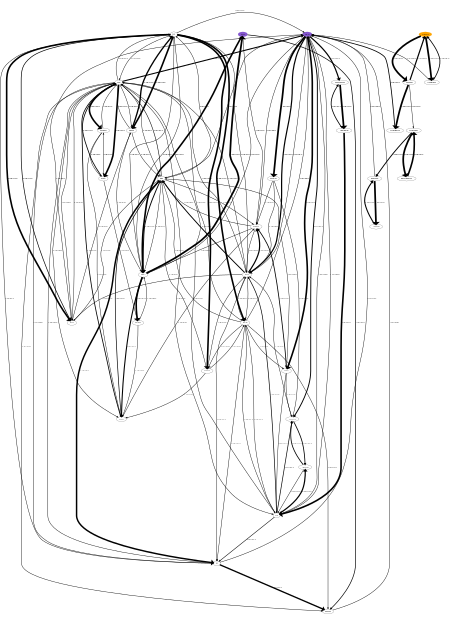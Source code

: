 digraph {
    graph [b="0,0,1558,558", rankdir=TB, center=true, splines=True, size="3,5!", dpi=400, ratio="fill"];
	NO -> N2 [label="2.6E-01%" fontcolor=black fontname=serif fontsize=16 penwidth=3]
	NO -> NNH [label="2.6E-02%" fontcolor=black fontname=serif fontsize=16 penwidth=3]
	NO -> NH [label="1.5E-01%" fontcolor=black fontname=serif fontsize=16 penwidth=3]
	NO -> HNO [label="4.5E+00%" fontcolor=black fontname=serif fontsize=16 penwidth=3]
	NO -> HONO [label="1.0E+02%" fontcolor=black fontname=serif fontsize=16 penwidth=12]
	NO -> N [label="3.1E+00%" fontcolor=black fontname=serif fontsize=16 penwidth=3]
	NO -> N2O [label="9.5E-02%" fontcolor=black fontname=serif fontsize=16 penwidth=3]
	NO -> NO2 [label="9.8E+01%" fontcolor=black fontname=serif fontsize=16 penwidth=12]
	NO -> HCN [label="5.3E+01%" fontcolor=black fontname=serif fontsize=16 penwidth=8]
	NO -> CN [label="5.3E-02%" fontcolor=black fontname=serif fontsize=16 penwidth=3]
	NO -> NCO [label="1.8E+00%" fontcolor=black fontname=serif fontsize=16 penwidth=3]
	NO -> H2CN [label="7.3E+00%" fontcolor=black fontname=serif fontsize=16 penwidth=3]
	HNO -> NO [label="3.1E+01%" fontcolor=black fontname=serif fontsize=16 penwidth=6]
	HNO -> HNCO [label="1.7E-02%" fontcolor=black fontname=serif fontsize=16 penwidth=3]
	HONO -> HNO [label="7.2E-01%" fontcolor=black fontname=serif fontsize=16 penwidth=3]
	HONO -> NO [label="8.8E-02%" fontcolor=black fontname=serif fontsize=16 penwidth=3]
	HONO -> NO2 [label="2.4E+00%" fontcolor=black fontname=serif fontsize=16 penwidth=3]
	HCN -> NH2 [label="3.7E-02%" fontcolor=black fontname=serif fontsize=16 penwidth=3]
	HCN -> NH [label="9.6E+00%" fontcolor=black fontname=serif fontsize=16 penwidth=3]
	HCN -> HNC [label="1.0E+02%" fontcolor=black fontname=serif fontsize=16 penwidth=12]
	HCN -> CN [label="2.0E+00%" fontcolor=black fontname=serif fontsize=16 penwidth=3]
	HCN -> HNCO [label="5.5E+00%" fontcolor=black fontname=serif fontsize=16 penwidth=3]
	HCN -> NCO [label="6.8E+01%" fontcolor=black fontname=serif fontsize=16 penwidth=9]
	HCN -> CH2CHCN [label="6.1E+01%" fontcolor=black fontname=serif fontsize=16 penwidth=9]
	HCN -> HOCN [label="1.0E+02%" fontcolor=black fontname=serif fontsize=16 penwidth=13]
	HCN -> CH3CN [label="4.1E+01%" fontcolor=black fontname=serif fontsize=16 penwidth=7]
	N -> NO [label="8.6E+00%" fontcolor=black fontname=serif fontsize=16 penwidth=3]
	N -> HCN [label="9.2E-01%" fontcolor=black fontname=serif fontsize=16 penwidth=3]
	N -> H2CN [label="7.2E+01%" fontcolor=black fontname=serif fontsize=16 penwidth=10]
	CN -> N [label="1.2E+01%" fontcolor=black fontname=serif fontsize=16 penwidth=4]
	CN -> NO [label="8.4E-01%" fontcolor=black fontname=serif fontsize=16 penwidth=3]
	CN -> HCN [label="1.8E+00%" fontcolor=black fontname=serif fontsize=16 penwidth=3]
	CN -> NCO [label="2.4E+01%" fontcolor=black fontname=serif fontsize=16 penwidth=5]
	CN -> NCN [label="4.9E-01%" fontcolor=black fontname=serif fontsize=16 penwidth=3]
	CN -> CH3CN [label="2.1E+01%" fontcolor=black fontname=serif fontsize=16 penwidth=5]
	CN -> CH2CN [label="6.6E+01%" fontcolor=black fontname=serif fontsize=16 penwidth=9]
	NH -> N2 [label="3.9E-02%" fontcolor=black fontname=serif fontsize=16 penwidth=3]
	NH -> NH2 [label="4.4E-02%" fontcolor=black fontname=serif fontsize=16 penwidth=3]
	NH -> HNO [label="3.0E+01%" fontcolor=black fontname=serif fontsize=16 penwidth=5]
	NH -> N [label="8.2E+01%" fontcolor=black fontname=serif fontsize=16 penwidth=11]
	NH -> NO [label="1.8E+01%" fontcolor=black fontname=serif fontsize=16 penwidth=4]
	NH -> HNCO [label="4.5E-02%" fontcolor=black fontname=serif fontsize=16 penwidth=3]
	C5H5N -> C5H4N [label="1.0E+02%" fontcolor=black fontname=serif fontsize=16 penwidth=13]
	C5H5N -> C5H5NO [label="1.0E+02%" fontcolor=black fontname=serif fontsize=16 penwidth=13]
	NH3 -> NH2 [label="9.6E+01%" fontcolor=black fontname=serif fontsize=16 penwidth=12]
	NH3 -> HNCO [label="5.5E-02%" fontcolor=black fontname=serif fontsize=16 penwidth=3]
	NH3 -> H2CN [label="2.0E+01%" fontcolor=black fontname=serif fontsize=16 penwidth=5]
	N2 -> NNH [label="1.0E+02%" fontcolor=black fontname=serif fontsize=16 penwidth=12]
	N2 -> NH2 [label="2.6E-02%" fontcolor=black fontname=serif fontsize=16 penwidth=3]
	N2 -> N [label="6.8E-01%" fontcolor=black fontname=serif fontsize=16 penwidth=3]
	N2 -> N2O [label="9.9E+01%" fontcolor=black fontname=serif fontsize=16 penwidth=12]
	N2 -> NO [label="6.7E-02%" fontcolor=black fontname=serif fontsize=16 penwidth=3]
	N2 -> HCN [label="9.4E-02%" fontcolor=black fontname=serif fontsize=16 penwidth=3]
	N2 -> NCN [label="9.6E+01%" fontcolor=black fontname=serif fontsize=16 penwidth=12]
	N2 -> HNCN [label="9.6E+01%" fontcolor=black fontname=serif fontsize=16 penwidth=12]
	NNH -> N2 [label="7.7E+01%" fontcolor=black fontname=serif fontsize=16 penwidth=10]
	NNH -> NH [label="2.1E-01%" fontcolor=black fontname=serif fontsize=16 penwidth=3]
	NNH -> N2O [label="5.6E-01%" fontcolor=black fontname=serif fontsize=16 penwidth=3]
	NNH -> NO [label="6.6E-02%" fontcolor=black fontname=serif fontsize=16 penwidth=3]
	NO2 -> HONO [label="2.4E-01%" fontcolor=black fontname=serif fontsize=16 penwidth=3]
	NO2 -> H2NO [label="3.2E-02%" fontcolor=black fontname=serif fontsize=16 penwidth=3]
	NO2 -> NO [label="3.6E+01%" fontcolor=black fontname=serif fontsize=16 penwidth=6]
	H2CN -> HCN [label="2.6E+00%" fontcolor=black fontname=serif fontsize=16 penwidth=3]
	N2O -> N2 [label="2.2E+01%" fontcolor=black fontname=serif fontsize=16 penwidth=5]
	N2O -> NH [label="1.2E-01%" fontcolor=black fontname=serif fontsize=16 penwidth=3]
	N2O -> NO [label="1.8E+00%" fontcolor=black fontname=serif fontsize=16 penwidth=3]
	N2O -> HCN [label="1.7E-02%" fontcolor=black fontname=serif fontsize=16 penwidth=3]
	NCO -> N2 [label="1.6E-01%" fontcolor=black fontname=serif fontsize=16 penwidth=3]
	NCO -> NH [label="4.4E+01%" fontcolor=black fontname=serif fontsize=16 penwidth=7]
	NCO -> N [label="1.6E-01%" fontcolor=black fontname=serif fontsize=16 penwidth=3]
	NCO -> N2O [label="9.7E-02%" fontcolor=black fontname=serif fontsize=16 penwidth=3]
	NCO -> NO [label="3.0E+00%" fontcolor=black fontname=serif fontsize=16 penwidth=3]
	NCO -> HCN [label="3.1E-01%" fontcolor=black fontname=serif fontsize=16 penwidth=3]
	NCO -> HNCO [label="6.3E+01%" fontcolor=black fontname=serif fontsize=16 penwidth=9]
	NCO -> NCN [label="4.9E-01%" fontcolor=black fontname=serif fontsize=16 penwidth=3]
	HNCO -> NH2 [label="1.5E+00%" fontcolor=black fontname=serif fontsize=16 penwidth=3]
	HNCO -> NH [label="2.0E+00%" fontcolor=black fontname=serif fontsize=16 penwidth=3]
	HNCO -> NCO [label="3.6E+00%" fontcolor=black fontname=serif fontsize=16 penwidth=3]
	NH2 -> N2 [label="7.5E-02%" fontcolor=black fontname=serif fontsize=16 penwidth=3]
	NH2 -> NNH [label="2.6E-02%" fontcolor=black fontname=serif fontsize=16 penwidth=3]
	NH2 -> NH [label="4.3E+01%" fontcolor=black fontname=serif fontsize=16 penwidth=7]
	NH2 -> HNO [label="6.0E+01%" fontcolor=black fontname=serif fontsize=16 penwidth=8]
	NH2 -> H2NO [label="1.0E+02%" fontcolor=black fontname=serif fontsize=16 penwidth=12]
	NH2 -> NH3 [label="1.0E+02%" fontcolor=black fontname=serif fontsize=16 penwidth=13]
	HNC -> NH [label="1.4E+00%" fontcolor=black fontname=serif fontsize=16 penwidth=3]
	HNC -> CN [label="3.0E-02%" fontcolor=black fontname=serif fontsize=16 penwidth=3]
	HNC -> HNCO [label="3.1E+01%" fontcolor=black fontname=serif fontsize=16 penwidth=6]
	HNC -> CH3CN [label="1.4E-01%" fontcolor=black fontname=serif fontsize=16 penwidth=3]
	CH2CHCN -> CHCHCN [label="1.0E+02%" fontcolor=black fontname=serif fontsize=16 penwidth=13]
	HOCN -> HNCO [label="6.2E-02%" fontcolor=black fontname=serif fontsize=16 penwidth=3]
	HOCN -> NCO [label="3.1E+00%" fontcolor=black fontname=serif fontsize=16 penwidth=3]
	HOCN -> CH3CN [label="7.6E+00%" fontcolor=black fontname=serif fontsize=16 penwidth=3]
	CH3CN -> NCO [label="1.1E-02%" fontcolor=black fontname=serif fontsize=16 penwidth=3]
	CH3CN -> CH2CN [label="3.4E+01%" fontcolor=black fontname=serif fontsize=16 penwidth=6]
	NCN -> NH [label="1.0E-02%" fontcolor=black fontname=serif fontsize=16 penwidth=3]
	NCN -> N [label="1.9E+00%" fontcolor=black fontname=serif fontsize=16 penwidth=3]
	NCN -> NO [label="6.3E-01%" fontcolor=black fontname=serif fontsize=16 penwidth=3]
	NCN -> HCN [label="3.4E+00%" fontcolor=black fontname=serif fontsize=16 penwidth=3]
	NCN -> HNC [label="9.8E-02%" fontcolor=black fontname=serif fontsize=16 penwidth=3]
	NCN -> CN [label="9.2E-01%" fontcolor=black fontname=serif fontsize=16 penwidth=3]
	NCN -> NCO [label="2.0E-02%" fontcolor=black fontname=serif fontsize=16 penwidth=3]
	NCN -> H2CN [label="1.8E-01%" fontcolor=black fontname=serif fontsize=16 penwidth=3]
	NCN -> HNCN [label="4.5E+00%" fontcolor=black fontname=serif fontsize=16 penwidth=3]
	CH2CN -> CN [label="6.3E-02%" fontcolor=black fontname=serif fontsize=16 penwidth=3]
	CH2CN -> CH3CN [label="3.0E+01%" fontcolor=black fontname=serif fontsize=16 penwidth=6]
	C5H4N -> C5H5N [label="6.7E+01%" fontcolor=black fontname=serif fontsize=16 penwidth=9]
	C5H4N -> C5H4NO [label="8.7E-02%" fontcolor=black fontname=serif fontsize=16 penwidth=3]
	C5H4N -> C5H4NO2 [label="1.0E+02%" fontcolor=black fontname=serif fontsize=16 penwidth=13]
	C5H5NO -> HCN [label="3.7E+00%" fontcolor=black fontname=serif fontsize=16 penwidth=3]
	C5H5NO -> C5H5N [label="3.3E+01%" fontcolor=black fontname=serif fontsize=16 penwidth=6]
	HNCN -> NH [label="7.2E-02%" fontcolor=black fontname=serif fontsize=16 penwidth=3]
	HNCN -> HNO [label="1.2E-02%" fontcolor=black fontname=serif fontsize=16 penwidth=3]
	HNCN -> NCO [label="1.3E-01%" fontcolor=black fontname=serif fontsize=16 penwidth=3]
	HNCN -> NCN [label="2.6E+00%" fontcolor=black fontname=serif fontsize=16 penwidth=3]
	H2NO -> NH2 [label="2.3E+00%" fontcolor=black fontname=serif fontsize=16 penwidth=3]
	H2NO -> HNO [label="5.1E+00%" fontcolor=black fontname=serif fontsize=16 penwidth=3]
	CHCHCN -> CN [label="9.7E+01%" fontcolor=black fontname=serif fontsize=16 penwidth=12]
	CHCHCN -> CH2CHCN [label="3.9E+01%" fontcolor=black fontname=serif fontsize=16 penwidth=6]
	C5H4NO -> PYRLYL [label="4.6E+01%" fontcolor=black fontname=serif fontsize=16 penwidth=7]
	C5H4NO -> BNC4H4CO [label="1.0E+02%" fontcolor=black fontname=serif fontsize=16 penwidth=13]
	C5H4NO2 -> HCN [label="3.2E+01%" fontcolor=black fontname=serif fontsize=16 penwidth=6]
	PYRLYL -> HCN [label="2.2E+00%" fontcolor=black fontname=serif fontsize=16 penwidth=3]
	PYRLYL -> C4H5N [label="1.0E+02%" fontcolor=black fontname=serif fontsize=16 penwidth=13]
	BNC4H4CO -> C5H4NO [label="1.0E+02%" fontcolor=black fontname=serif fontsize=16 penwidth=12]
	C4H5N -> PYRLYL [label="5.4E+01%" fontcolor=black fontname=serif fontsize=16 penwidth=8]
	NO [fontname=serif fontsize=16]
	HNO [fontname=serif fontsize=16]
	HONO [fontname=serif fontsize=16]
	HCN [fontname=serif fontsize=16]
	N [fontname=serif fontsize=16]
	CN [fontname=serif fontsize=16]
	NH [fontname=serif fontsize=16]
	C5H5N [fontname=serif fontsize=16]
	NH3 [fontname=serif fontsize=16]
	N2 [fontname=serif fontsize=16]
	NNH [fontname=serif fontsize=16]
	NO2 [fontname=serif fontsize=16]
	H2CN [fontname=serif fontsize=16]
	N2O [fontname=serif fontsize=16]
	NCO [fontname=serif fontsize=16]
	HNCO [fontname=serif fontsize=16]
	NH2 [fontname=serif fontsize=16]
	HNC [fontname=serif fontsize=16]
	CH2CHCN [fontname=serif fontsize=16]
	HOCN [fontname=serif fontsize=16]
	CH3CN [fontname=serif fontsize=16]
	NCN [fontname=serif fontsize=16]
	CH2CN [fontname=serif fontsize=16]
	C5H4N [fontname=serif fontsize=16]
	C5H5NO [fontname=serif fontsize=16]
	HNCN [fontname=serif fontsize=16]
	H2NO [fontname=serif fontsize=16]
	CHCHCN [fontname=serif fontsize=16]
	C5H4NO [fontname=serif fontsize=16]
	C5H4NO2 [fontname=serif fontsize=16]
	PYRLYL [fontname=serif fontsize=16]
	BNC4H4CO [fontname=serif fontsize=16]
	C4H5N [fontname=serif fontsize=16]
	HCN [color="#500dbab1" fillcolor="#500dbab1" style=filled]
	NH3 [color="#500dbab1" fillcolor="#500dbab1" style=filled]
	C5H5N [color=orange fillcolor=orange style=filled]

    {rank="source"; C5H5N,NH3,HCN,N2}
}